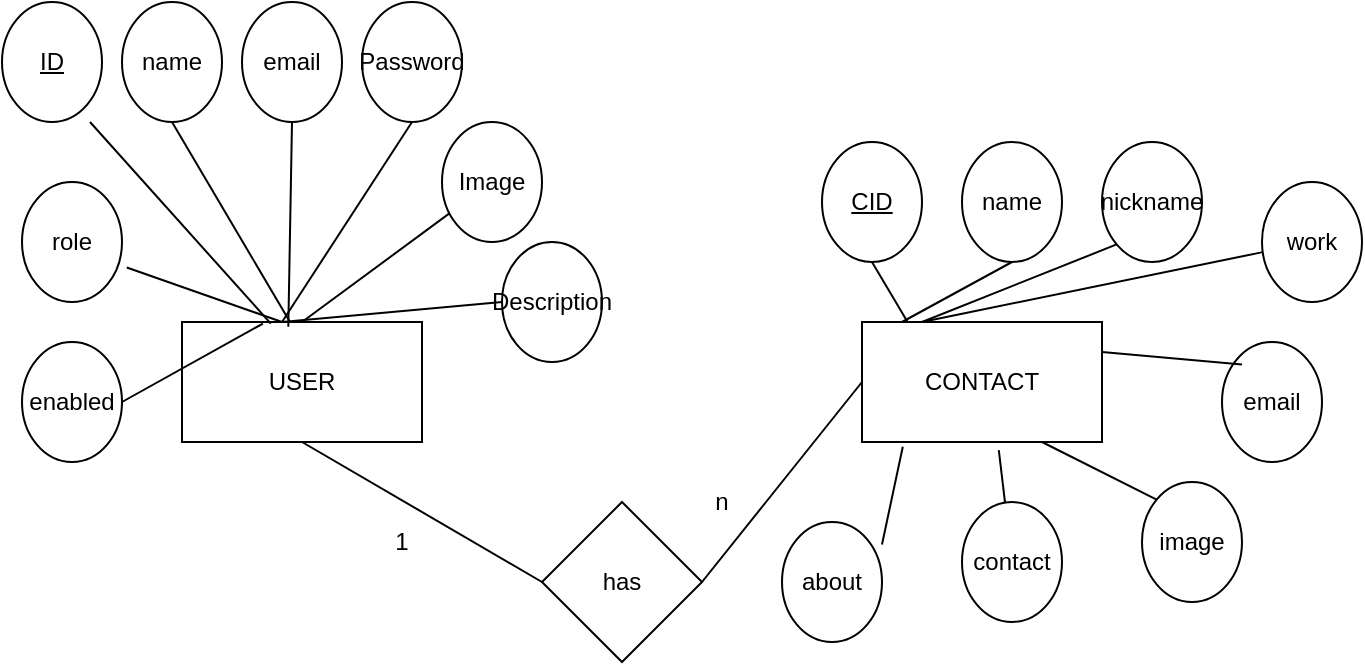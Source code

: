 <mxfile version="14.9.2" type="github">
  <diagram id="7B9KSFzoQ_J-I4pnupjt" name="Page-1">
    <mxGraphModel dx="734" dy="601" grid="1" gridSize="10" guides="1" tooltips="1" connect="1" arrows="1" fold="1" page="1" pageScale="1" pageWidth="827" pageHeight="1169" math="0" shadow="0">
      <root>
        <mxCell id="0" />
        <mxCell id="1" parent="0" />
        <mxCell id="srdftgd20x84Ldhx3U6x-1" value="USER" style="rounded=0;whiteSpace=wrap;html=1;" vertex="1" parent="1">
          <mxGeometry x="100" y="360" width="120" height="60" as="geometry" />
        </mxCell>
        <mxCell id="srdftgd20x84Ldhx3U6x-4" value="CONTACT" style="rounded=0;whiteSpace=wrap;html=1;" vertex="1" parent="1">
          <mxGeometry x="440" y="360" width="120" height="60" as="geometry" />
        </mxCell>
        <mxCell id="srdftgd20x84Ldhx3U6x-5" value="&lt;u&gt;ID&lt;/u&gt;" style="ellipse;whiteSpace=wrap;html=1;" vertex="1" parent="1">
          <mxGeometry x="10" y="200" width="50" height="60" as="geometry" />
        </mxCell>
        <mxCell id="srdftgd20x84Ldhx3U6x-6" value="name" style="ellipse;whiteSpace=wrap;html=1;" vertex="1" parent="1">
          <mxGeometry x="70" y="200" width="50" height="60" as="geometry" />
        </mxCell>
        <mxCell id="srdftgd20x84Ldhx3U6x-7" value="email" style="ellipse;whiteSpace=wrap;html=1;" vertex="1" parent="1">
          <mxGeometry x="130" y="200" width="50" height="60" as="geometry" />
        </mxCell>
        <mxCell id="srdftgd20x84Ldhx3U6x-8" value="Password" style="ellipse;whiteSpace=wrap;html=1;" vertex="1" parent="1">
          <mxGeometry x="190" y="200" width="50" height="60" as="geometry" />
        </mxCell>
        <mxCell id="srdftgd20x84Ldhx3U6x-9" value="Image" style="ellipse;whiteSpace=wrap;html=1;" vertex="1" parent="1">
          <mxGeometry x="230" y="260" width="50" height="60" as="geometry" />
        </mxCell>
        <mxCell id="srdftgd20x84Ldhx3U6x-10" value="Description" style="ellipse;whiteSpace=wrap;html=1;" vertex="1" parent="1">
          <mxGeometry x="260" y="320" width="50" height="60" as="geometry" />
        </mxCell>
        <mxCell id="srdftgd20x84Ldhx3U6x-11" value="role" style="ellipse;whiteSpace=wrap;html=1;" vertex="1" parent="1">
          <mxGeometry x="20" y="290" width="50" height="60" as="geometry" />
        </mxCell>
        <mxCell id="srdftgd20x84Ldhx3U6x-12" value="enabled" style="ellipse;whiteSpace=wrap;html=1;" vertex="1" parent="1">
          <mxGeometry x="20" y="370" width="50" height="60" as="geometry" />
        </mxCell>
        <mxCell id="srdftgd20x84Ldhx3U6x-17" value="" style="endArrow=none;html=1;entryX=0.37;entryY=0.013;entryDx=0;entryDy=0;entryPerimeter=0;exitX=0.88;exitY=1;exitDx=0;exitDy=0;exitPerimeter=0;" edge="1" parent="1" source="srdftgd20x84Ldhx3U6x-5" target="srdftgd20x84Ldhx3U6x-1">
          <mxGeometry width="50" height="50" relative="1" as="geometry">
            <mxPoint x="50" y="500" as="sourcePoint" />
            <mxPoint x="100" y="450" as="targetPoint" />
          </mxGeometry>
        </mxCell>
        <mxCell id="srdftgd20x84Ldhx3U6x-19" value="" style="endArrow=none;html=1;exitX=0.5;exitY=1;exitDx=0;exitDy=0;" edge="1" parent="1" source="srdftgd20x84Ldhx3U6x-6">
          <mxGeometry width="50" height="50" relative="1" as="geometry">
            <mxPoint x="64" y="270" as="sourcePoint" />
            <mxPoint x="154" y="360" as="targetPoint" />
          </mxGeometry>
        </mxCell>
        <mxCell id="srdftgd20x84Ldhx3U6x-20" value="" style="endArrow=none;html=1;entryX=0.443;entryY=0.04;entryDx=0;entryDy=0;entryPerimeter=0;exitX=0.5;exitY=1;exitDx=0;exitDy=0;" edge="1" parent="1" source="srdftgd20x84Ldhx3U6x-7" target="srdftgd20x84Ldhx3U6x-1">
          <mxGeometry width="50" height="50" relative="1" as="geometry">
            <mxPoint x="74" y="280" as="sourcePoint" />
            <mxPoint x="164.4" y="380.78" as="targetPoint" />
          </mxGeometry>
        </mxCell>
        <mxCell id="srdftgd20x84Ldhx3U6x-21" value="" style="endArrow=none;html=1;exitX=0.5;exitY=1;exitDx=0;exitDy=0;" edge="1" parent="1" source="srdftgd20x84Ldhx3U6x-8">
          <mxGeometry width="50" height="50" relative="1" as="geometry">
            <mxPoint x="84" y="290" as="sourcePoint" />
            <mxPoint x="150" y="360" as="targetPoint" />
          </mxGeometry>
        </mxCell>
        <mxCell id="srdftgd20x84Ldhx3U6x-22" value="" style="endArrow=none;html=1;entryX=0.5;entryY=0;entryDx=0;entryDy=0;" edge="1" parent="1" source="srdftgd20x84Ldhx3U6x-9" target="srdftgd20x84Ldhx3U6x-1">
          <mxGeometry width="50" height="50" relative="1" as="geometry">
            <mxPoint x="94" y="300" as="sourcePoint" />
            <mxPoint x="184.4" y="400.78" as="targetPoint" />
          </mxGeometry>
        </mxCell>
        <mxCell id="srdftgd20x84Ldhx3U6x-23" value="" style="endArrow=none;html=1;exitX=0;exitY=0.5;exitDx=0;exitDy=0;" edge="1" parent="1" source="srdftgd20x84Ldhx3U6x-10">
          <mxGeometry width="50" height="50" relative="1" as="geometry">
            <mxPoint x="104" y="310" as="sourcePoint" />
            <mxPoint x="150" y="360" as="targetPoint" />
          </mxGeometry>
        </mxCell>
        <mxCell id="srdftgd20x84Ldhx3U6x-24" value="" style="endArrow=none;html=1;exitX=1.048;exitY=0.713;exitDx=0;exitDy=0;exitPerimeter=0;" edge="1" parent="1" source="srdftgd20x84Ldhx3U6x-11">
          <mxGeometry width="50" height="50" relative="1" as="geometry">
            <mxPoint x="114" y="320" as="sourcePoint" />
            <mxPoint x="150" y="360" as="targetPoint" />
          </mxGeometry>
        </mxCell>
        <mxCell id="srdftgd20x84Ldhx3U6x-25" value="" style="endArrow=none;html=1;entryX=0.337;entryY=0.013;entryDx=0;entryDy=0;entryPerimeter=0;exitX=1;exitY=0.5;exitDx=0;exitDy=0;" edge="1" parent="1" source="srdftgd20x84Ldhx3U6x-12" target="srdftgd20x84Ldhx3U6x-1">
          <mxGeometry width="50" height="50" relative="1" as="geometry">
            <mxPoint x="124" y="330" as="sourcePoint" />
            <mxPoint x="214.4" y="430.78" as="targetPoint" />
          </mxGeometry>
        </mxCell>
        <mxCell id="srdftgd20x84Ldhx3U6x-26" value="&lt;u&gt;CID&lt;/u&gt;" style="ellipse;whiteSpace=wrap;html=1;" vertex="1" parent="1">
          <mxGeometry x="420" y="270" width="50" height="60" as="geometry" />
        </mxCell>
        <mxCell id="srdftgd20x84Ldhx3U6x-27" value="name" style="ellipse;whiteSpace=wrap;html=1;" vertex="1" parent="1">
          <mxGeometry x="490" y="270" width="50" height="60" as="geometry" />
        </mxCell>
        <mxCell id="srdftgd20x84Ldhx3U6x-31" value="nickname" style="ellipse;whiteSpace=wrap;html=1;" vertex="1" parent="1">
          <mxGeometry x="560" y="270" width="50" height="60" as="geometry" />
        </mxCell>
        <mxCell id="srdftgd20x84Ldhx3U6x-32" value="work" style="ellipse;whiteSpace=wrap;html=1;" vertex="1" parent="1">
          <mxGeometry x="640" y="290" width="50" height="60" as="geometry" />
        </mxCell>
        <mxCell id="srdftgd20x84Ldhx3U6x-33" value="email" style="ellipse;whiteSpace=wrap;html=1;" vertex="1" parent="1">
          <mxGeometry x="620" y="370" width="50" height="60" as="geometry" />
        </mxCell>
        <mxCell id="srdftgd20x84Ldhx3U6x-34" value="image" style="ellipse;whiteSpace=wrap;html=1;" vertex="1" parent="1">
          <mxGeometry x="580" y="440" width="50" height="60" as="geometry" />
        </mxCell>
        <mxCell id="srdftgd20x84Ldhx3U6x-35" value="about" style="ellipse;whiteSpace=wrap;html=1;" vertex="1" parent="1">
          <mxGeometry x="400" y="460" width="50" height="60" as="geometry" />
        </mxCell>
        <mxCell id="srdftgd20x84Ldhx3U6x-36" value="contact" style="ellipse;whiteSpace=wrap;html=1;" vertex="1" parent="1">
          <mxGeometry x="490" y="450" width="50" height="60" as="geometry" />
        </mxCell>
        <mxCell id="srdftgd20x84Ldhx3U6x-37" value="" style="endArrow=none;html=1;entryX=0.19;entryY=0;entryDx=0;entryDy=0;entryPerimeter=0;exitX=0.5;exitY=1;exitDx=0;exitDy=0;" edge="1" parent="1" source="srdftgd20x84Ldhx3U6x-26" target="srdftgd20x84Ldhx3U6x-4">
          <mxGeometry width="50" height="50" relative="1" as="geometry">
            <mxPoint x="360" y="510" as="sourcePoint" />
            <mxPoint x="410" y="460" as="targetPoint" />
          </mxGeometry>
        </mxCell>
        <mxCell id="srdftgd20x84Ldhx3U6x-38" value="" style="endArrow=none;html=1;exitX=0.5;exitY=1;exitDx=0;exitDy=0;" edge="1" parent="1" source="srdftgd20x84Ldhx3U6x-27">
          <mxGeometry width="50" height="50" relative="1" as="geometry">
            <mxPoint x="455" y="340" as="sourcePoint" />
            <mxPoint x="460" y="360" as="targetPoint" />
          </mxGeometry>
        </mxCell>
        <mxCell id="srdftgd20x84Ldhx3U6x-39" value="" style="endArrow=none;html=1;exitX=0;exitY=1;exitDx=0;exitDy=0;entryX=0.25;entryY=0;entryDx=0;entryDy=0;" edge="1" parent="1" source="srdftgd20x84Ldhx3U6x-31" target="srdftgd20x84Ldhx3U6x-4">
          <mxGeometry width="50" height="50" relative="1" as="geometry">
            <mxPoint x="525" y="340" as="sourcePoint" />
            <mxPoint x="470" y="370" as="targetPoint" />
          </mxGeometry>
        </mxCell>
        <mxCell id="srdftgd20x84Ldhx3U6x-41" value="" style="endArrow=none;html=1;exitX=0;exitY=1;exitDx=0;exitDy=0;entryX=1;entryY=0.25;entryDx=0;entryDy=0;" edge="1" parent="1" target="srdftgd20x84Ldhx3U6x-4">
          <mxGeometry width="50" height="50" relative="1" as="geometry">
            <mxPoint x="630.002" y="381.213" as="sourcePoint" />
            <mxPoint x="532.68" y="420" as="targetPoint" />
          </mxGeometry>
        </mxCell>
        <mxCell id="srdftgd20x84Ldhx3U6x-42" value="" style="endArrow=none;html=1;entryX=0.25;entryY=0;entryDx=0;entryDy=0;" edge="1" parent="1" source="srdftgd20x84Ldhx3U6x-32" target="srdftgd20x84Ldhx3U6x-4">
          <mxGeometry width="50" height="50" relative="1" as="geometry">
            <mxPoint x="597.322" y="351.213" as="sourcePoint" />
            <mxPoint x="500" y="390" as="targetPoint" />
          </mxGeometry>
        </mxCell>
        <mxCell id="srdftgd20x84Ldhx3U6x-43" value="" style="endArrow=none;html=1;exitX=0;exitY=0;exitDx=0;exitDy=0;entryX=0.75;entryY=1;entryDx=0;entryDy=0;" edge="1" parent="1" source="srdftgd20x84Ldhx3U6x-34" target="srdftgd20x84Ldhx3U6x-4">
          <mxGeometry width="50" height="50" relative="1" as="geometry">
            <mxPoint x="620.002" y="330.003" as="sourcePoint" />
            <mxPoint x="522.68" y="368.79" as="targetPoint" />
          </mxGeometry>
        </mxCell>
        <mxCell id="srdftgd20x84Ldhx3U6x-44" value="" style="endArrow=none;html=1;entryX=0.57;entryY=1.067;entryDx=0;entryDy=0;entryPerimeter=0;" edge="1" parent="1" source="srdftgd20x84Ldhx3U6x-36" target="srdftgd20x84Ldhx3U6x-4">
          <mxGeometry width="50" height="50" relative="1" as="geometry">
            <mxPoint x="597.322" y="458.787" as="sourcePoint" />
            <mxPoint x="540" y="430" as="targetPoint" />
          </mxGeometry>
        </mxCell>
        <mxCell id="srdftgd20x84Ldhx3U6x-45" value="" style="endArrow=none;html=1;entryX=0.17;entryY=1.04;entryDx=0;entryDy=0;entryPerimeter=0;exitX=1;exitY=0.187;exitDx=0;exitDy=0;exitPerimeter=0;" edge="1" parent="1" source="srdftgd20x84Ldhx3U6x-35" target="srdftgd20x84Ldhx3U6x-4">
          <mxGeometry width="50" height="50" relative="1" as="geometry">
            <mxPoint x="521.755" y="460.254" as="sourcePoint" />
            <mxPoint x="518.4" y="434.02" as="targetPoint" />
          </mxGeometry>
        </mxCell>
        <mxCell id="srdftgd20x84Ldhx3U6x-46" value="has" style="rhombus;whiteSpace=wrap;html=1;" vertex="1" parent="1">
          <mxGeometry x="280" y="450" width="80" height="80" as="geometry" />
        </mxCell>
        <mxCell id="srdftgd20x84Ldhx3U6x-47" value="" style="endArrow=none;html=1;exitX=0.5;exitY=1;exitDx=0;exitDy=0;entryX=0;entryY=0.5;entryDx=0;entryDy=0;" edge="1" parent="1" source="srdftgd20x84Ldhx3U6x-1" target="srdftgd20x84Ldhx3U6x-46">
          <mxGeometry width="50" height="50" relative="1" as="geometry">
            <mxPoint x="160" y="510" as="sourcePoint" />
            <mxPoint x="210" y="460" as="targetPoint" />
          </mxGeometry>
        </mxCell>
        <mxCell id="srdftgd20x84Ldhx3U6x-48" value="" style="endArrow=none;html=1;exitX=0;exitY=0.5;exitDx=0;exitDy=0;entryX=1;entryY=0.5;entryDx=0;entryDy=0;" edge="1" parent="1" source="srdftgd20x84Ldhx3U6x-4" target="srdftgd20x84Ldhx3U6x-46">
          <mxGeometry width="50" height="50" relative="1" as="geometry">
            <mxPoint x="170" y="430" as="sourcePoint" />
            <mxPoint x="302.174" y="487.826" as="targetPoint" />
          </mxGeometry>
        </mxCell>
        <mxCell id="srdftgd20x84Ldhx3U6x-49" value="1" style="text;html=1;strokeColor=none;fillColor=none;align=center;verticalAlign=middle;whiteSpace=wrap;rounded=0;" vertex="1" parent="1">
          <mxGeometry x="190" y="460" width="40" height="20" as="geometry" />
        </mxCell>
        <mxCell id="srdftgd20x84Ldhx3U6x-51" value="n" style="text;html=1;strokeColor=none;fillColor=none;align=center;verticalAlign=middle;whiteSpace=wrap;rounded=0;" vertex="1" parent="1">
          <mxGeometry x="350" y="440" width="40" height="20" as="geometry" />
        </mxCell>
      </root>
    </mxGraphModel>
  </diagram>
</mxfile>
